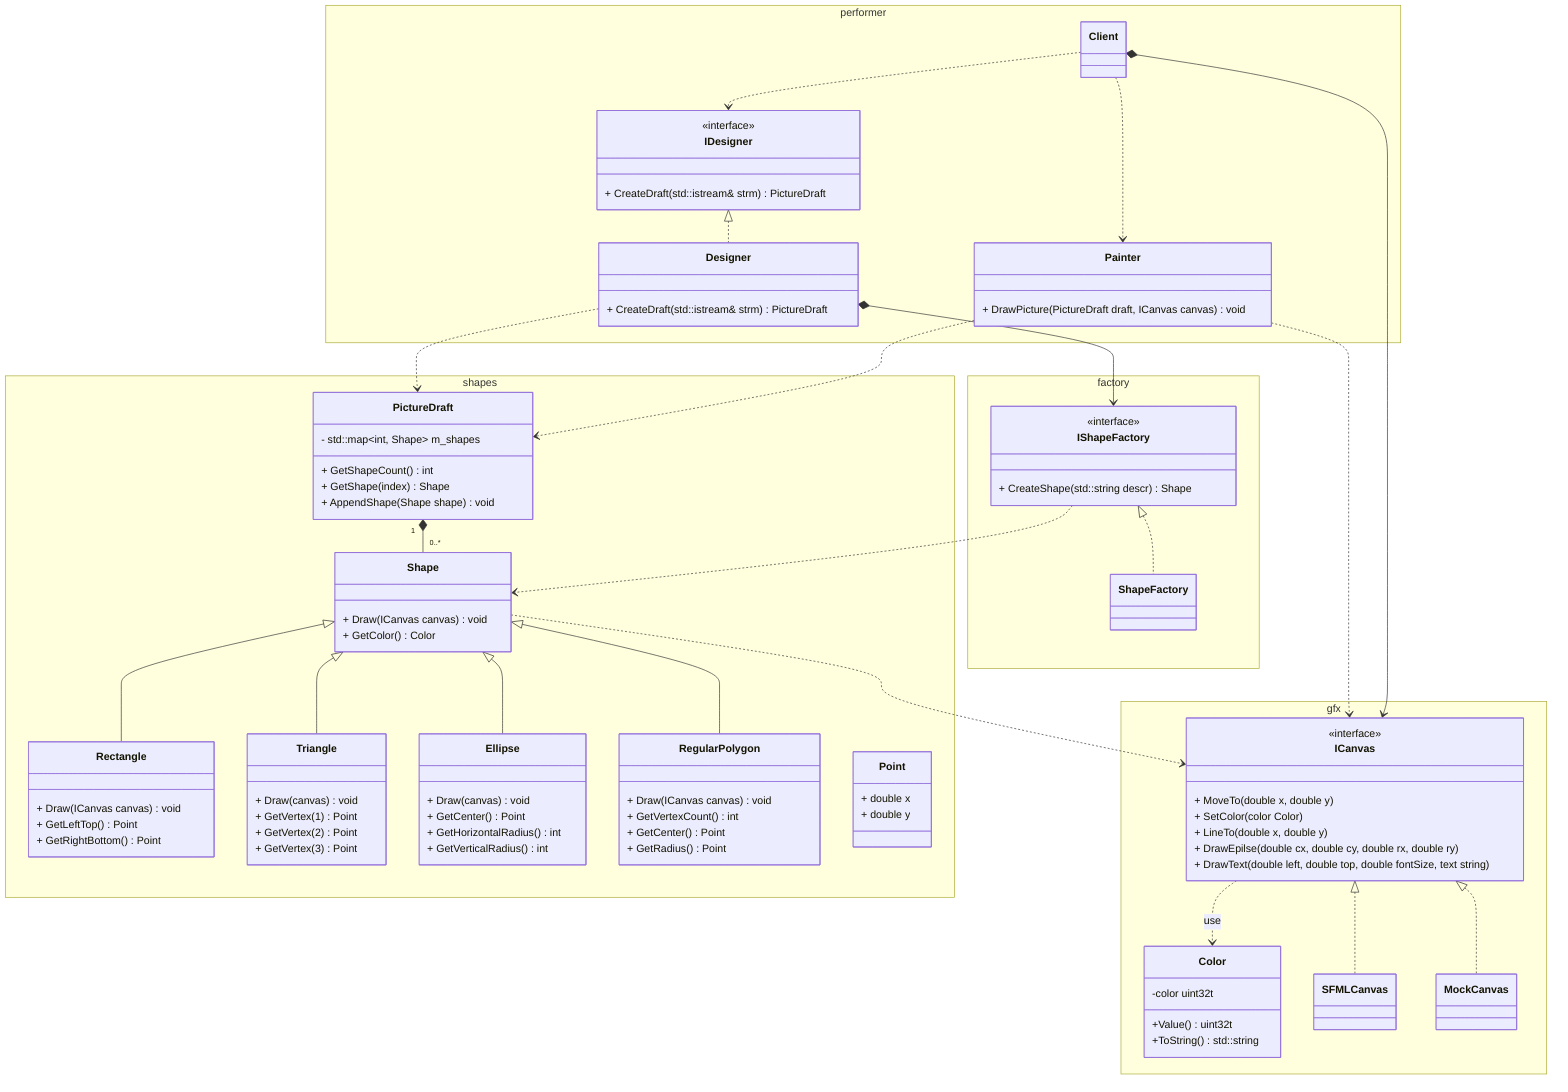 classDiagram

    namespace performer {
        class IDesigner {
            <<interface>>
            + CreateDraft(std::istream& strm) PictureDraft
        }

        class Designer {
            + CreateDraft(std::istream& strm) PictureDraft
        }

        class Client

        class Painter {
            + DrawPicture(PictureDraft draft, ICanvas canvas) void
        }
    }

    namespace shapes {

        class PictureDraft {
            + GetShapeCount() int
            + GetShape(index) Shape
            + AppendShape(Shape shape) void
            - std::map~int, Shape~ m_shapes
        }

        class Shape {
            + Draw(ICanvas canvas) void
            + GetColor() Color
        }

        class Rectangle {
            + Draw(ICanvas canvas) void
            + GetLeftTop() Point
            + GetRightBottom() Point
        }

        class Triangle {
            + Draw(canvas) void
            + GetVertex(1) Point
            + GetVertex(2) Point
            + GetVertex(3) Point
        }

        class Ellipse {
            + Draw(canvas) void
            + GetCenter() Point
            + GetHorizontalRadius() int
            + GetVerticalRadius() int
        }

        class RegularPolygon {
            + Draw(ICanvas canvas) void
            + GetVertexCount() int
            + GetCenter() Point
            + GetRadius() Point
        }

        class Point {
            + double x
            + double y
        }
    }

    namespace gfx {
        class Color {
            +Value() uint32t
            +ToString() std::string

            -color uint32t
        }

        class SFMLCanvas
        class MockCanvas

        class ICanvas {
            <<interface>>
            + MoveTo(double x, double y)
            + SetColor(color Color)
            + LineTo(double x, double y)
            + DrawEpilse(double cx, double cy, double rx, double ry)
            + DrawText(double left, double top, double fontSize, text string)
        }
    }



    namespace factory {
        class IShapeFactory {
            <<interface>>
            + CreateShape(std::string descr) Shape
        }

        class ShapeFactory {
        }
    }


    Shape <|-- Rectangle 
    Shape <|-- Triangle
    Shape <|-- Ellipse
    Shape <|-- RegularPolygon
    PictureDraft "1" *-- "0..*" Shape
    Designer ..> PictureDraft
    Painter ..> PictureDraft

    ICanvas <|.. SFMLCanvas
    ICanvas <|.. MockCanvas

    Painter ..> ICanvas
    Shape ..> ICanvas

    Client *--> ICanvas
    ICanvas ..> Color : use

    IShapeFactory <|.. ShapeFactory 
    IShapeFactory ..> Shape
    Designer *--> IShapeFactory

    IDesigner <|.. Designer
    Client ..> IDesigner
    Client ..> Painter